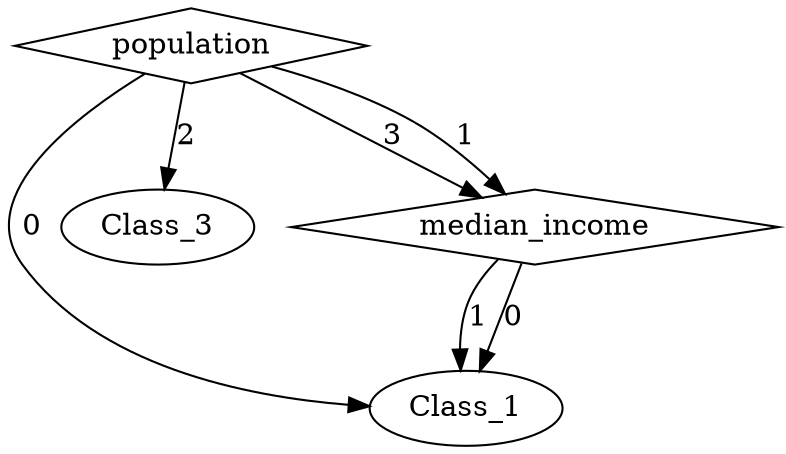 digraph {
node [label=Class_1,style=""] Class_1
node [label=Class_1,style=""] Class_1
node [label=Class_3,style=""] Class_3
node [label=Class_1,style=""] Class_1
node [label=median_income,shape="diamond",style=""] 1
node [label=population,shape="diamond",style=""] 0

1 -> Class_1 [label="1"]
1 -> Class_1 [label="0"]
0 -> 1 [label="3"]
0 -> Class_3 [label="2"]
0 -> 1 [label="1"]
0 -> Class_1 [label="0"]
}